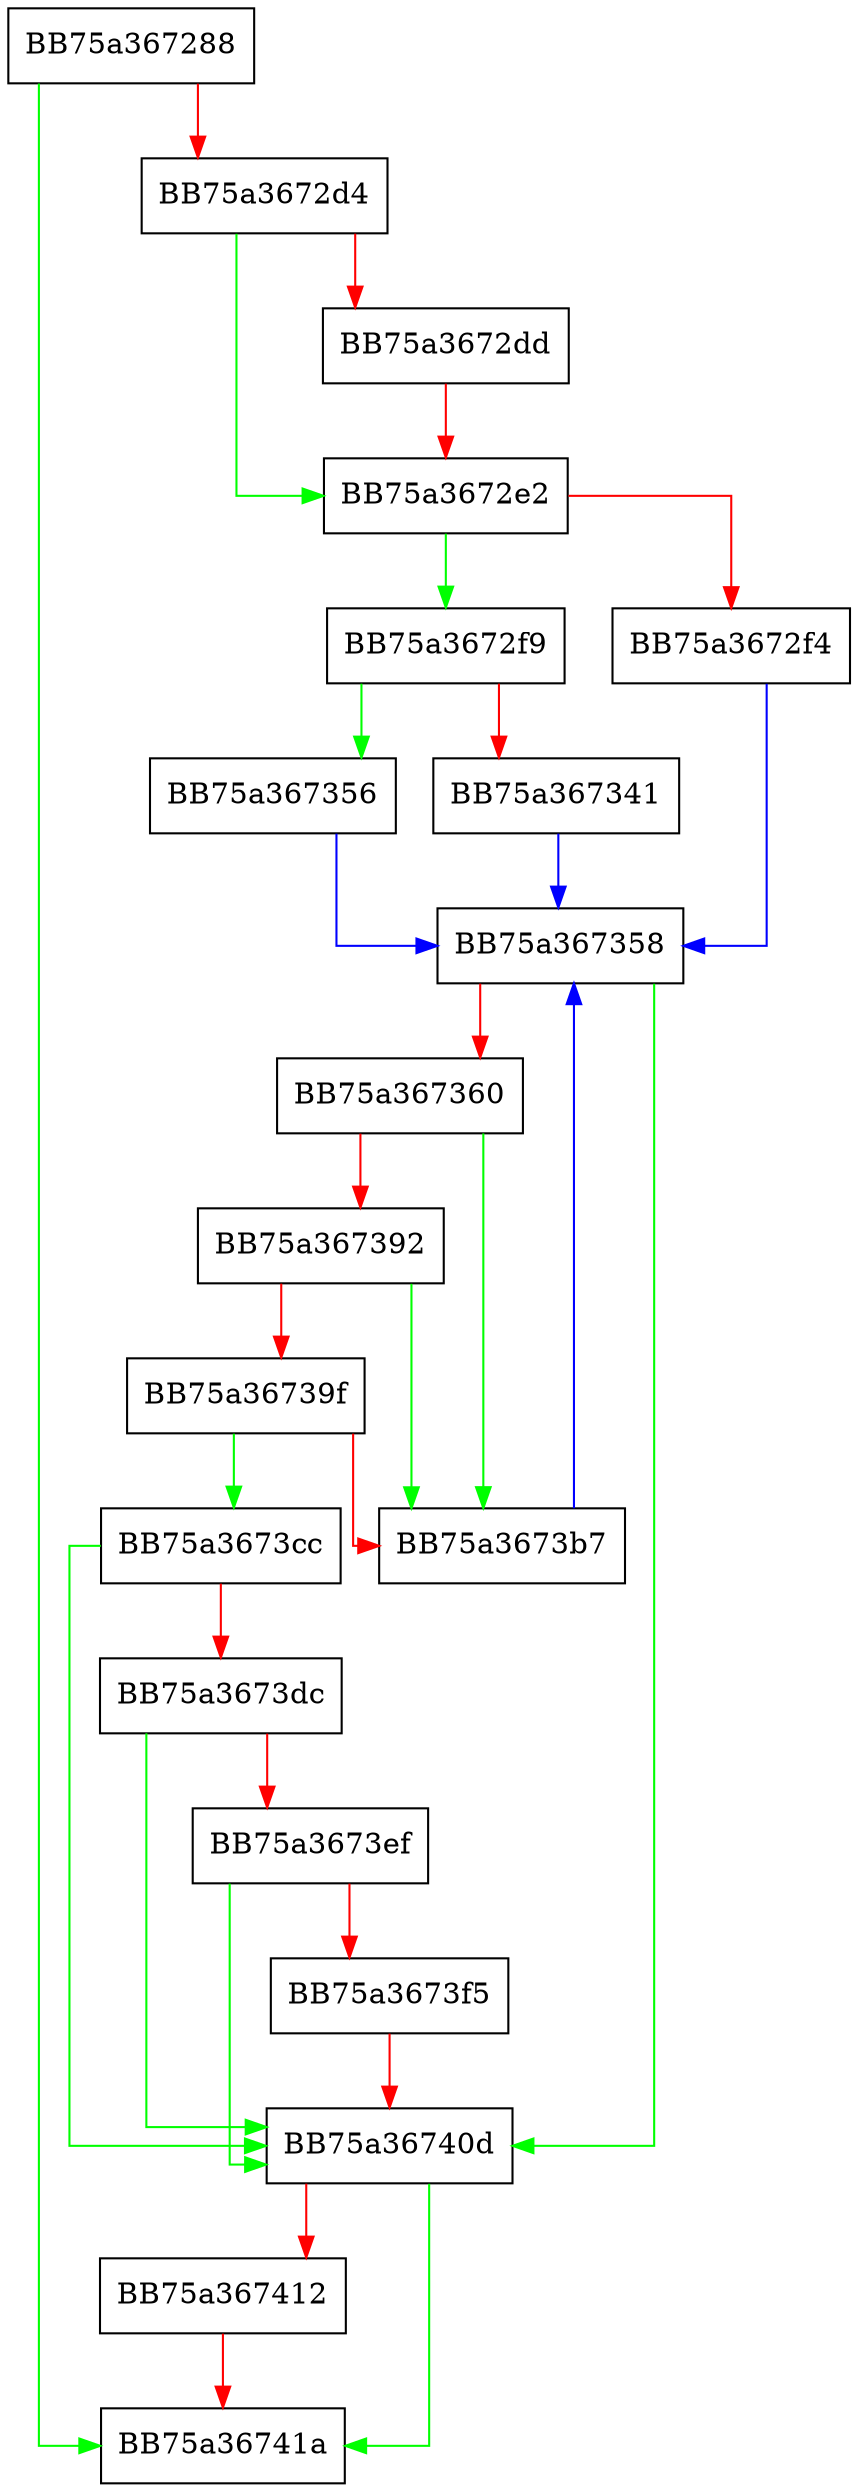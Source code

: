 digraph IsuRequest {
  node [shape="box"];
  graph [splines=ortho];
  BB75a367288 -> BB75a36741a [color="green"];
  BB75a367288 -> BB75a3672d4 [color="red"];
  BB75a3672d4 -> BB75a3672e2 [color="green"];
  BB75a3672d4 -> BB75a3672dd [color="red"];
  BB75a3672dd -> BB75a3672e2 [color="red"];
  BB75a3672e2 -> BB75a3672f9 [color="green"];
  BB75a3672e2 -> BB75a3672f4 [color="red"];
  BB75a3672f4 -> BB75a367358 [color="blue"];
  BB75a3672f9 -> BB75a367356 [color="green"];
  BB75a3672f9 -> BB75a367341 [color="red"];
  BB75a367341 -> BB75a367358 [color="blue"];
  BB75a367356 -> BB75a367358 [color="blue"];
  BB75a367358 -> BB75a36740d [color="green"];
  BB75a367358 -> BB75a367360 [color="red"];
  BB75a367360 -> BB75a3673b7 [color="green"];
  BB75a367360 -> BB75a367392 [color="red"];
  BB75a367392 -> BB75a3673b7 [color="green"];
  BB75a367392 -> BB75a36739f [color="red"];
  BB75a36739f -> BB75a3673cc [color="green"];
  BB75a36739f -> BB75a3673b7 [color="red"];
  BB75a3673b7 -> BB75a367358 [color="blue"];
  BB75a3673cc -> BB75a36740d [color="green"];
  BB75a3673cc -> BB75a3673dc [color="red"];
  BB75a3673dc -> BB75a36740d [color="green"];
  BB75a3673dc -> BB75a3673ef [color="red"];
  BB75a3673ef -> BB75a36740d [color="green"];
  BB75a3673ef -> BB75a3673f5 [color="red"];
  BB75a3673f5 -> BB75a36740d [color="red"];
  BB75a36740d -> BB75a36741a [color="green"];
  BB75a36740d -> BB75a367412 [color="red"];
  BB75a367412 -> BB75a36741a [color="red"];
}